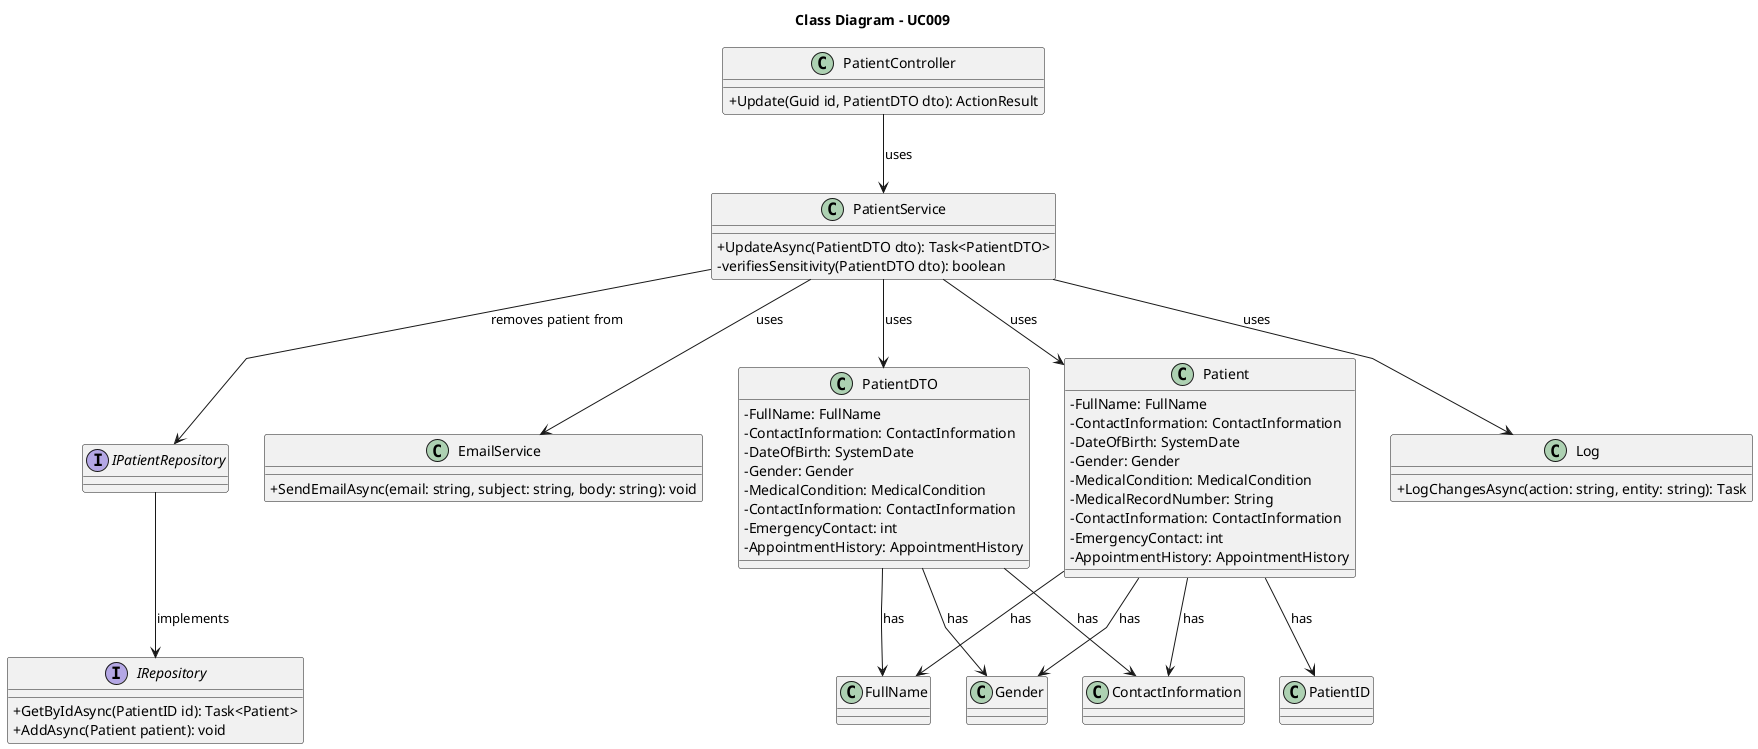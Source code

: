 @startuml
skinparam packageStyle rectangle
skinparam shadowing false
skinparam linetype polyline

skinparam classAttributeIconSize 0

title Class Diagram - UC009

class PatientController {
    + Update(Guid id, PatientDTO dto): ActionResult
}

class PatientService {
    + UpdateAsync(PatientDTO dto): Task<PatientDTO>
    - verifiesSensitivity(PatientDTO dto): boolean
}

interface IPatientRepository {
    
}

interface IRepository {
    + GetByIdAsync(PatientID id): Task<Patient>
    + AddAsync(Patient patient): void
}

class EmailService {
    + SendEmailAsync(email: string, subject: string, body: string): void
}

class Patient {
  - FullName: FullName
  - ContactInformation: ContactInformation
  - DateOfBirth: SystemDate
  - Gender: Gender
  - MedicalCondition: MedicalCondition
  - MedicalRecordNumber: String
  - ContactInformation: ContactInformation
  - EmergencyContact: int
  - AppointmentHistory: AppointmentHistory
    'TODO: Review AppointmentHistory type and Medical Conditions
}


class PatientDTO {
  - FullName: FullName
  - ContactInformation: ContactInformation
  - DateOfBirth: SystemDate
  - Gender: Gender
  - MedicalCondition: MedicalCondition
  - ContactInformation: ContactInformation
  - EmergencyContact: int
  - AppointmentHistory: AppointmentHistory 
  'TODO: Review AppointmentHistory type
}

class Log {
    + LogChangesAsync(action: string, entity: string): Task
}

class PatientID {

}

PatientService --> EmailService : uses
PatientService --> PatientDTO : uses
PatientService --> Patient : uses 
PatientService --> Log : uses
PatientController --> PatientService : uses
PatientService --> IPatientRepository : removes patient from
IPatientRepository --> IRepository : implements
PatientDTO --> ContactInformation : has
PatientDTO --> FullName : has
PatientDTO --> Gender : has
Patient --> ContactInformation : has
Patient --> FullName : has
Patient --> Gender : has
Patient --> PatientID: has

@enduml